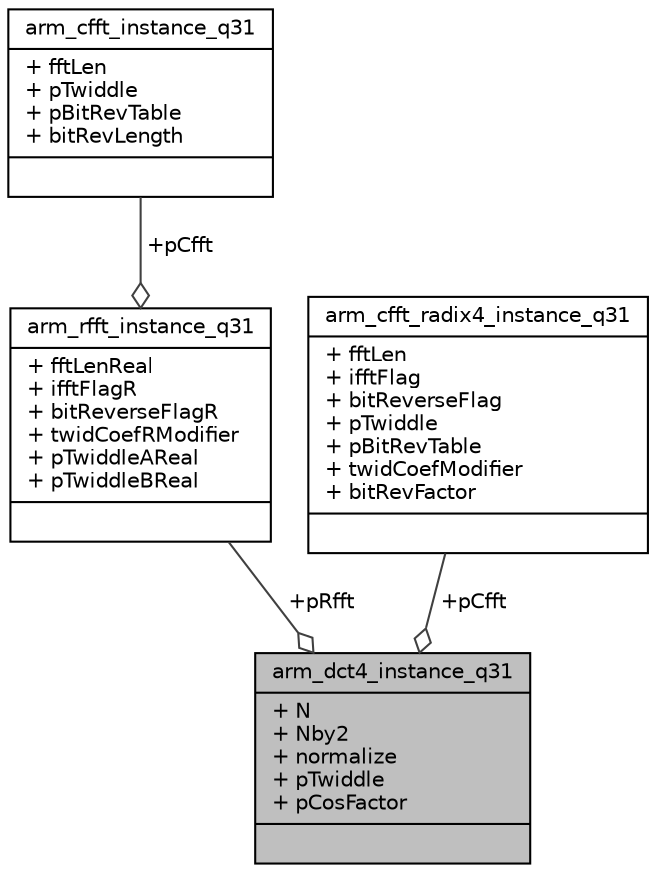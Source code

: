 digraph "arm_dct4_instance_q31"
{
  edge [fontname="Helvetica",fontsize="10",labelfontname="Helvetica",labelfontsize="10"];
  node [fontname="Helvetica",fontsize="10",shape=record];
  Node1 [label="{arm_dct4_instance_q31\n|+ N\l+ Nby2\l+ normalize\l+ pTwiddle\l+ pCosFactor\l|}",height=0.2,width=0.4,color="black", fillcolor="grey75", style="filled", fontcolor="black"];
  Node2 -> Node1 [color="grey25",fontsize="10",style="solid",label=" +pRfft" ,arrowhead="odiamond",fontname="Helvetica"];
  Node2 [label="{arm_rfft_instance_q31\n|+ fftLenReal\l+ ifftFlagR\l+ bitReverseFlagR\l+ twidCoefRModifier\l+ pTwiddleAReal\l+ pTwiddleBReal\l|}",height=0.2,width=0.4,color="black", fillcolor="white", style="filled",URL="$structarm__rfft__instance__q31.html",tooltip="Instance structure for the Q31 RFFT/RIFFT function. "];
  Node3 -> Node2 [color="grey25",fontsize="10",style="solid",label=" +pCfft" ,arrowhead="odiamond",fontname="Helvetica"];
  Node3 [label="{arm_cfft_instance_q31\n|+ fftLen\l+ pTwiddle\l+ pBitRevTable\l+ bitRevLength\l|}",height=0.2,width=0.4,color="black", fillcolor="white", style="filled",URL="$structarm__cfft__instance__q31.html",tooltip="Instance structure for the fixed-point CFFT/CIFFT function. "];
  Node4 -> Node1 [color="grey25",fontsize="10",style="solid",label=" +pCfft" ,arrowhead="odiamond",fontname="Helvetica"];
  Node4 [label="{arm_cfft_radix4_instance_q31\n|+ fftLen\l+ ifftFlag\l+ bitReverseFlag\l+ pTwiddle\l+ pBitRevTable\l+ twidCoefModifier\l+ bitRevFactor\l|}",height=0.2,width=0.4,color="black", fillcolor="white", style="filled",URL="$structarm__cfft__radix4__instance__q31.html",tooltip="Instance structure for the Q31 CFFT/CIFFT function. "];
}
